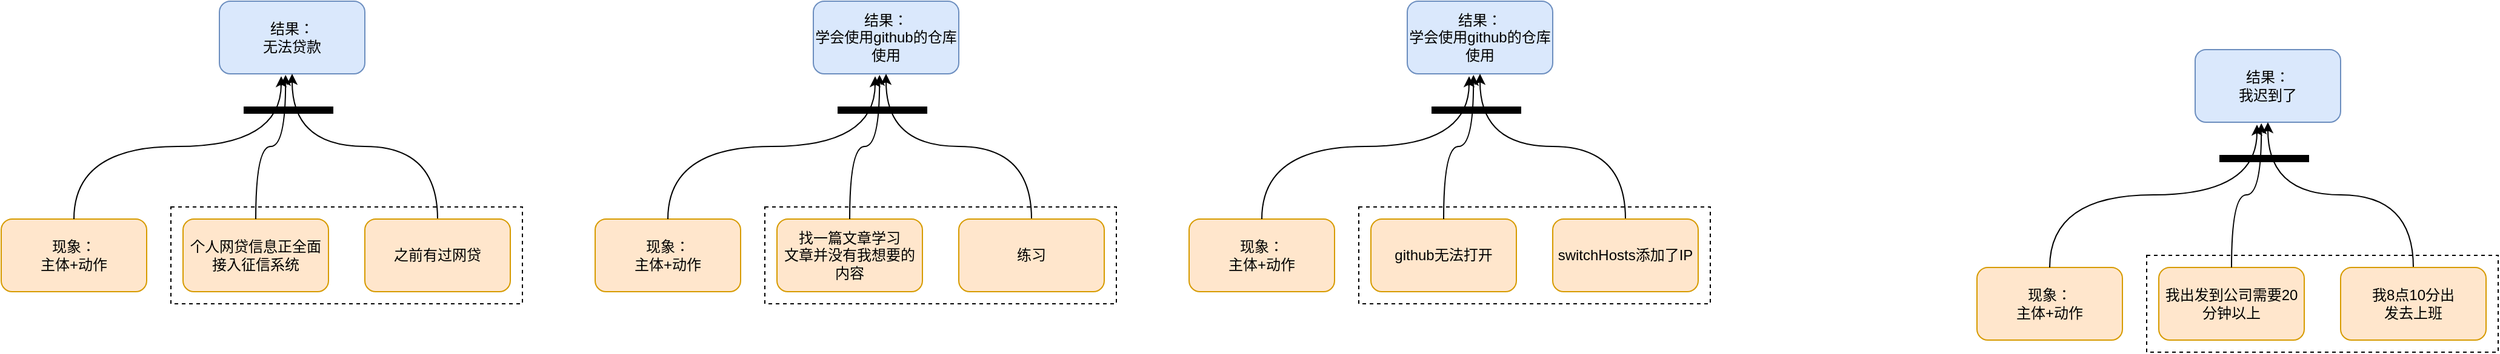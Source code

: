 <mxfile version="22.1.7" type="github">
  <diagram name="第 1 页" id="-YDZAZbOoPaihumaPKAI">
    <mxGraphModel dx="3437" dy="468" grid="1" gridSize="10" guides="1" tooltips="1" connect="1" arrows="1" fold="1" page="1" pageScale="1" pageWidth="827" pageHeight="1169" math="0" shadow="0">
      <root>
        <mxCell id="0" />
        <mxCell id="1" parent="0" />
        <mxCell id="W8f5LiiMpVAF6FN5ByhR-10" value="" style="rounded=0;whiteSpace=wrap;html=1;dashed=1;fillColor=none;" vertex="1" parent="1">
          <mxGeometry x="-1520" y="230" width="290" height="80" as="geometry" />
        </mxCell>
        <mxCell id="u0APZQ-0mrMtIYkuVcgC-2" value="&lt;div&gt;结果：&lt;/div&gt;&lt;div&gt;我迟到了&lt;br&gt;&lt;/div&gt;" style="rounded=1;whiteSpace=wrap;html=1;fillColor=#dae8fc;strokeColor=#6c8ebf;" parent="1" vertex="1">
          <mxGeometry x="150" y="100" width="120" height="60" as="geometry" />
        </mxCell>
        <mxCell id="u0APZQ-0mrMtIYkuVcgC-3" value="&lt;div&gt;现象：&lt;/div&gt;&lt;div&gt;主体+动作&lt;br&gt;&lt;/div&gt;" style="rounded=1;whiteSpace=wrap;html=1;fillColor=#ffe6cc;strokeColor=#d79b00;" parent="1" vertex="1">
          <mxGeometry x="-30" y="280" width="120" height="60" as="geometry" />
        </mxCell>
        <mxCell id="u0APZQ-0mrMtIYkuVcgC-6" style="edgeStyle=orthogonalEdgeStyle;rounded=0;orthogonalLoop=1;jettySize=auto;html=1;entryX=0.5;entryY=1;entryDx=0;entryDy=0;curved=1;" parent="1" source="u0APZQ-0mrMtIYkuVcgC-4" target="u0APZQ-0mrMtIYkuVcgC-2" edge="1">
          <mxGeometry relative="1" as="geometry">
            <mxPoint x="200" y="170" as="targetPoint" />
          </mxGeometry>
        </mxCell>
        <mxCell id="u0APZQ-0mrMtIYkuVcgC-4" value="&lt;div&gt;我8点10分出&lt;/div&gt;&lt;div&gt;发去上班&lt;/div&gt;" style="rounded=1;whiteSpace=wrap;html=1;fillColor=#ffe6cc;strokeColor=#d79b00;" parent="1" vertex="1">
          <mxGeometry x="270" y="280" width="120" height="60" as="geometry" />
        </mxCell>
        <mxCell id="u0APZQ-0mrMtIYkuVcgC-5" style="edgeStyle=orthogonalEdgeStyle;rounded=0;orthogonalLoop=1;jettySize=auto;html=1;entryX=0.425;entryY=1.033;entryDx=0;entryDy=0;entryPerimeter=0;curved=1;exitX=0.5;exitY=0;exitDx=0;exitDy=0;" parent="1" source="u0APZQ-0mrMtIYkuVcgC-3" target="u0APZQ-0mrMtIYkuVcgC-2" edge="1">
          <mxGeometry relative="1" as="geometry" />
        </mxCell>
        <mxCell id="u0APZQ-0mrMtIYkuVcgC-7" value="" style="endArrow=none;html=1;rounded=0;strokeWidth=6;" parent="1" edge="1">
          <mxGeometry width="50" height="50" relative="1" as="geometry">
            <mxPoint x="170" y="190" as="sourcePoint" />
            <mxPoint x="244" y="190" as="targetPoint" />
          </mxGeometry>
        </mxCell>
        <mxCell id="u0APZQ-0mrMtIYkuVcgC-8" value="我出发到公司需要20分钟以上" style="rounded=1;whiteSpace=wrap;html=1;fillColor=#ffe6cc;strokeColor=#d79b00;" parent="1" vertex="1">
          <mxGeometry x="120" y="280" width="120" height="60" as="geometry" />
        </mxCell>
        <mxCell id="u0APZQ-0mrMtIYkuVcgC-9" style="edgeStyle=orthogonalEdgeStyle;rounded=0;orthogonalLoop=1;jettySize=auto;html=1;entryX=0.455;entryY=1.014;entryDx=0;entryDy=0;entryPerimeter=0;curved=1;" parent="1" source="u0APZQ-0mrMtIYkuVcgC-8" target="u0APZQ-0mrMtIYkuVcgC-2" edge="1">
          <mxGeometry relative="1" as="geometry" />
        </mxCell>
        <mxCell id="u0APZQ-0mrMtIYkuVcgC-10" value="" style="rounded=0;whiteSpace=wrap;html=1;dashed=1;fillColor=none;" parent="1" vertex="1">
          <mxGeometry x="110" y="270" width="290" height="80" as="geometry" />
        </mxCell>
        <mxCell id="W8f5LiiMpVAF6FN5ByhR-2" value="&lt;div&gt;结果：&lt;/div&gt;&lt;div&gt;无法贷款&lt;br&gt;&lt;/div&gt;" style="rounded=1;whiteSpace=wrap;html=1;fillColor=#dae8fc;strokeColor=#6c8ebf;" vertex="1" parent="1">
          <mxGeometry x="-1480" y="60" width="120" height="60" as="geometry" />
        </mxCell>
        <mxCell id="W8f5LiiMpVAF6FN5ByhR-3" value="&lt;div&gt;现象：&lt;/div&gt;&lt;div&gt;主体+动作&lt;br&gt;&lt;/div&gt;" style="rounded=1;whiteSpace=wrap;html=1;fillColor=#ffe6cc;strokeColor=#d79b00;" vertex="1" parent="1">
          <mxGeometry x="-1660" y="240" width="120" height="60" as="geometry" />
        </mxCell>
        <mxCell id="W8f5LiiMpVAF6FN5ByhR-4" style="edgeStyle=orthogonalEdgeStyle;rounded=0;orthogonalLoop=1;jettySize=auto;html=1;entryX=0.5;entryY=1;entryDx=0;entryDy=0;curved=1;" edge="1" parent="1" source="W8f5LiiMpVAF6FN5ByhR-5" target="W8f5LiiMpVAF6FN5ByhR-2">
          <mxGeometry relative="1" as="geometry">
            <mxPoint x="-1430" y="130" as="targetPoint" />
          </mxGeometry>
        </mxCell>
        <mxCell id="W8f5LiiMpVAF6FN5ByhR-5" value="之前有过网贷" style="rounded=1;whiteSpace=wrap;html=1;fillColor=#ffe6cc;strokeColor=#d79b00;" vertex="1" parent="1">
          <mxGeometry x="-1360" y="240" width="120" height="60" as="geometry" />
        </mxCell>
        <mxCell id="W8f5LiiMpVAF6FN5ByhR-6" style="edgeStyle=orthogonalEdgeStyle;rounded=0;orthogonalLoop=1;jettySize=auto;html=1;entryX=0.425;entryY=1.033;entryDx=0;entryDy=0;entryPerimeter=0;curved=1;exitX=0.5;exitY=0;exitDx=0;exitDy=0;" edge="1" parent="1" source="W8f5LiiMpVAF6FN5ByhR-3" target="W8f5LiiMpVAF6FN5ByhR-2">
          <mxGeometry relative="1" as="geometry" />
        </mxCell>
        <mxCell id="W8f5LiiMpVAF6FN5ByhR-7" value="" style="endArrow=none;html=1;rounded=0;strokeWidth=6;" edge="1" parent="1">
          <mxGeometry width="50" height="50" relative="1" as="geometry">
            <mxPoint x="-1460" y="150" as="sourcePoint" />
            <mxPoint x="-1386" y="150" as="targetPoint" />
          </mxGeometry>
        </mxCell>
        <mxCell id="W8f5LiiMpVAF6FN5ByhR-8" value="个人网贷信息正全面接入征信系统" style="rounded=1;whiteSpace=wrap;html=1;fillColor=#ffe6cc;strokeColor=#d79b00;" vertex="1" parent="1">
          <mxGeometry x="-1510" y="240" width="120" height="60" as="geometry" />
        </mxCell>
        <mxCell id="W8f5LiiMpVAF6FN5ByhR-9" style="edgeStyle=orthogonalEdgeStyle;rounded=0;orthogonalLoop=1;jettySize=auto;html=1;entryX=0.455;entryY=1.014;entryDx=0;entryDy=0;entryPerimeter=0;curved=1;" edge="1" parent="1" source="W8f5LiiMpVAF6FN5ByhR-8" target="W8f5LiiMpVAF6FN5ByhR-2">
          <mxGeometry relative="1" as="geometry" />
        </mxCell>
        <mxCell id="W8f5LiiMpVAF6FN5ByhR-11" value="" style="rounded=0;whiteSpace=wrap;html=1;dashed=1;fillColor=none;" vertex="1" parent="1">
          <mxGeometry x="-1030" y="230" width="290" height="80" as="geometry" />
        </mxCell>
        <mxCell id="W8f5LiiMpVAF6FN5ByhR-12" value="&lt;div&gt;结果：&lt;/div&gt;&lt;div&gt;学会使用github的仓库使用&lt;br&gt;&lt;/div&gt;" style="rounded=1;whiteSpace=wrap;html=1;fillColor=#dae8fc;strokeColor=#6c8ebf;" vertex="1" parent="1">
          <mxGeometry x="-990" y="60" width="120" height="60" as="geometry" />
        </mxCell>
        <mxCell id="W8f5LiiMpVAF6FN5ByhR-13" value="&lt;div&gt;现象：&lt;/div&gt;&lt;div&gt;主体+动作&lt;br&gt;&lt;/div&gt;" style="rounded=1;whiteSpace=wrap;html=1;fillColor=#ffe6cc;strokeColor=#d79b00;" vertex="1" parent="1">
          <mxGeometry x="-1170" y="240" width="120" height="60" as="geometry" />
        </mxCell>
        <mxCell id="W8f5LiiMpVAF6FN5ByhR-14" style="edgeStyle=orthogonalEdgeStyle;rounded=0;orthogonalLoop=1;jettySize=auto;html=1;entryX=0.5;entryY=1;entryDx=0;entryDy=0;curved=1;" edge="1" parent="1" source="W8f5LiiMpVAF6FN5ByhR-15" target="W8f5LiiMpVAF6FN5ByhR-12">
          <mxGeometry relative="1" as="geometry">
            <mxPoint x="-940" y="130" as="targetPoint" />
          </mxGeometry>
        </mxCell>
        <mxCell id="W8f5LiiMpVAF6FN5ByhR-15" value="练习" style="rounded=1;whiteSpace=wrap;html=1;fillColor=#ffe6cc;strokeColor=#d79b00;" vertex="1" parent="1">
          <mxGeometry x="-870" y="240" width="120" height="60" as="geometry" />
        </mxCell>
        <mxCell id="W8f5LiiMpVAF6FN5ByhR-16" style="edgeStyle=orthogonalEdgeStyle;rounded=0;orthogonalLoop=1;jettySize=auto;html=1;entryX=0.425;entryY=1.033;entryDx=0;entryDy=0;entryPerimeter=0;curved=1;exitX=0.5;exitY=0;exitDx=0;exitDy=0;" edge="1" parent="1" source="W8f5LiiMpVAF6FN5ByhR-13" target="W8f5LiiMpVAF6FN5ByhR-12">
          <mxGeometry relative="1" as="geometry" />
        </mxCell>
        <mxCell id="W8f5LiiMpVAF6FN5ByhR-17" value="" style="endArrow=none;html=1;rounded=0;strokeWidth=6;" edge="1" parent="1">
          <mxGeometry width="50" height="50" relative="1" as="geometry">
            <mxPoint x="-970" y="150" as="sourcePoint" />
            <mxPoint x="-896" y="150" as="targetPoint" />
          </mxGeometry>
        </mxCell>
        <mxCell id="W8f5LiiMpVAF6FN5ByhR-18" value="&lt;div&gt;找一篇文章学习&lt;/div&gt;&lt;div&gt;文章并没有我想要的内容&lt;/div&gt;" style="rounded=1;whiteSpace=wrap;html=1;fillColor=#ffe6cc;strokeColor=#d79b00;verticalAlign=middle;fontStyle=0;horizontal=1;" vertex="1" parent="1">
          <mxGeometry x="-1020" y="240" width="120" height="60" as="geometry" />
        </mxCell>
        <mxCell id="W8f5LiiMpVAF6FN5ByhR-19" style="edgeStyle=orthogonalEdgeStyle;rounded=0;orthogonalLoop=1;jettySize=auto;html=1;entryX=0.455;entryY=1.014;entryDx=0;entryDy=0;entryPerimeter=0;curved=1;" edge="1" parent="1" source="W8f5LiiMpVAF6FN5ByhR-18" target="W8f5LiiMpVAF6FN5ByhR-12">
          <mxGeometry relative="1" as="geometry" />
        </mxCell>
        <mxCell id="W8f5LiiMpVAF6FN5ByhR-20" value="" style="rounded=0;whiteSpace=wrap;html=1;dashed=1;fillColor=none;" vertex="1" parent="1">
          <mxGeometry x="-540" y="230" width="290" height="80" as="geometry" />
        </mxCell>
        <mxCell id="W8f5LiiMpVAF6FN5ByhR-21" value="&lt;div&gt;结果：&lt;/div&gt;&lt;div&gt;学会使用github的仓库使用&lt;br&gt;&lt;/div&gt;" style="rounded=1;whiteSpace=wrap;html=1;fillColor=#dae8fc;strokeColor=#6c8ebf;" vertex="1" parent="1">
          <mxGeometry x="-500" y="60" width="120" height="60" as="geometry" />
        </mxCell>
        <mxCell id="W8f5LiiMpVAF6FN5ByhR-22" value="&lt;div&gt;现象：&lt;/div&gt;&lt;div&gt;主体+动作&lt;br&gt;&lt;/div&gt;" style="rounded=1;whiteSpace=wrap;html=1;fillColor=#ffe6cc;strokeColor=#d79b00;" vertex="1" parent="1">
          <mxGeometry x="-680" y="240" width="120" height="60" as="geometry" />
        </mxCell>
        <mxCell id="W8f5LiiMpVAF6FN5ByhR-23" style="edgeStyle=orthogonalEdgeStyle;rounded=0;orthogonalLoop=1;jettySize=auto;html=1;entryX=0.5;entryY=1;entryDx=0;entryDy=0;curved=1;" edge="1" parent="1" source="W8f5LiiMpVAF6FN5ByhR-24" target="W8f5LiiMpVAF6FN5ByhR-21">
          <mxGeometry relative="1" as="geometry">
            <mxPoint x="-450" y="130" as="targetPoint" />
          </mxGeometry>
        </mxCell>
        <mxCell id="W8f5LiiMpVAF6FN5ByhR-24" value="switchHosts添加了IP" style="rounded=1;whiteSpace=wrap;html=1;fillColor=#ffe6cc;strokeColor=#d79b00;" vertex="1" parent="1">
          <mxGeometry x="-380" y="240" width="120" height="60" as="geometry" />
        </mxCell>
        <mxCell id="W8f5LiiMpVAF6FN5ByhR-25" style="edgeStyle=orthogonalEdgeStyle;rounded=0;orthogonalLoop=1;jettySize=auto;html=1;entryX=0.425;entryY=1.033;entryDx=0;entryDy=0;entryPerimeter=0;curved=1;exitX=0.5;exitY=0;exitDx=0;exitDy=0;" edge="1" parent="1" source="W8f5LiiMpVAF6FN5ByhR-22" target="W8f5LiiMpVAF6FN5ByhR-21">
          <mxGeometry relative="1" as="geometry" />
        </mxCell>
        <mxCell id="W8f5LiiMpVAF6FN5ByhR-26" value="" style="endArrow=none;html=1;rounded=0;strokeWidth=6;" edge="1" parent="1">
          <mxGeometry width="50" height="50" relative="1" as="geometry">
            <mxPoint x="-480" y="150" as="sourcePoint" />
            <mxPoint x="-406" y="150" as="targetPoint" />
          </mxGeometry>
        </mxCell>
        <mxCell id="W8f5LiiMpVAF6FN5ByhR-27" value="github无法打开" style="rounded=1;whiteSpace=wrap;html=1;fillColor=#ffe6cc;strokeColor=#d79b00;verticalAlign=middle;fontStyle=0;horizontal=1;" vertex="1" parent="1">
          <mxGeometry x="-530" y="240" width="120" height="60" as="geometry" />
        </mxCell>
        <mxCell id="W8f5LiiMpVAF6FN5ByhR-28" style="edgeStyle=orthogonalEdgeStyle;rounded=0;orthogonalLoop=1;jettySize=auto;html=1;entryX=0.455;entryY=1.014;entryDx=0;entryDy=0;entryPerimeter=0;curved=1;" edge="1" parent="1" source="W8f5LiiMpVAF6FN5ByhR-27" target="W8f5LiiMpVAF6FN5ByhR-21">
          <mxGeometry relative="1" as="geometry" />
        </mxCell>
      </root>
    </mxGraphModel>
  </diagram>
</mxfile>
